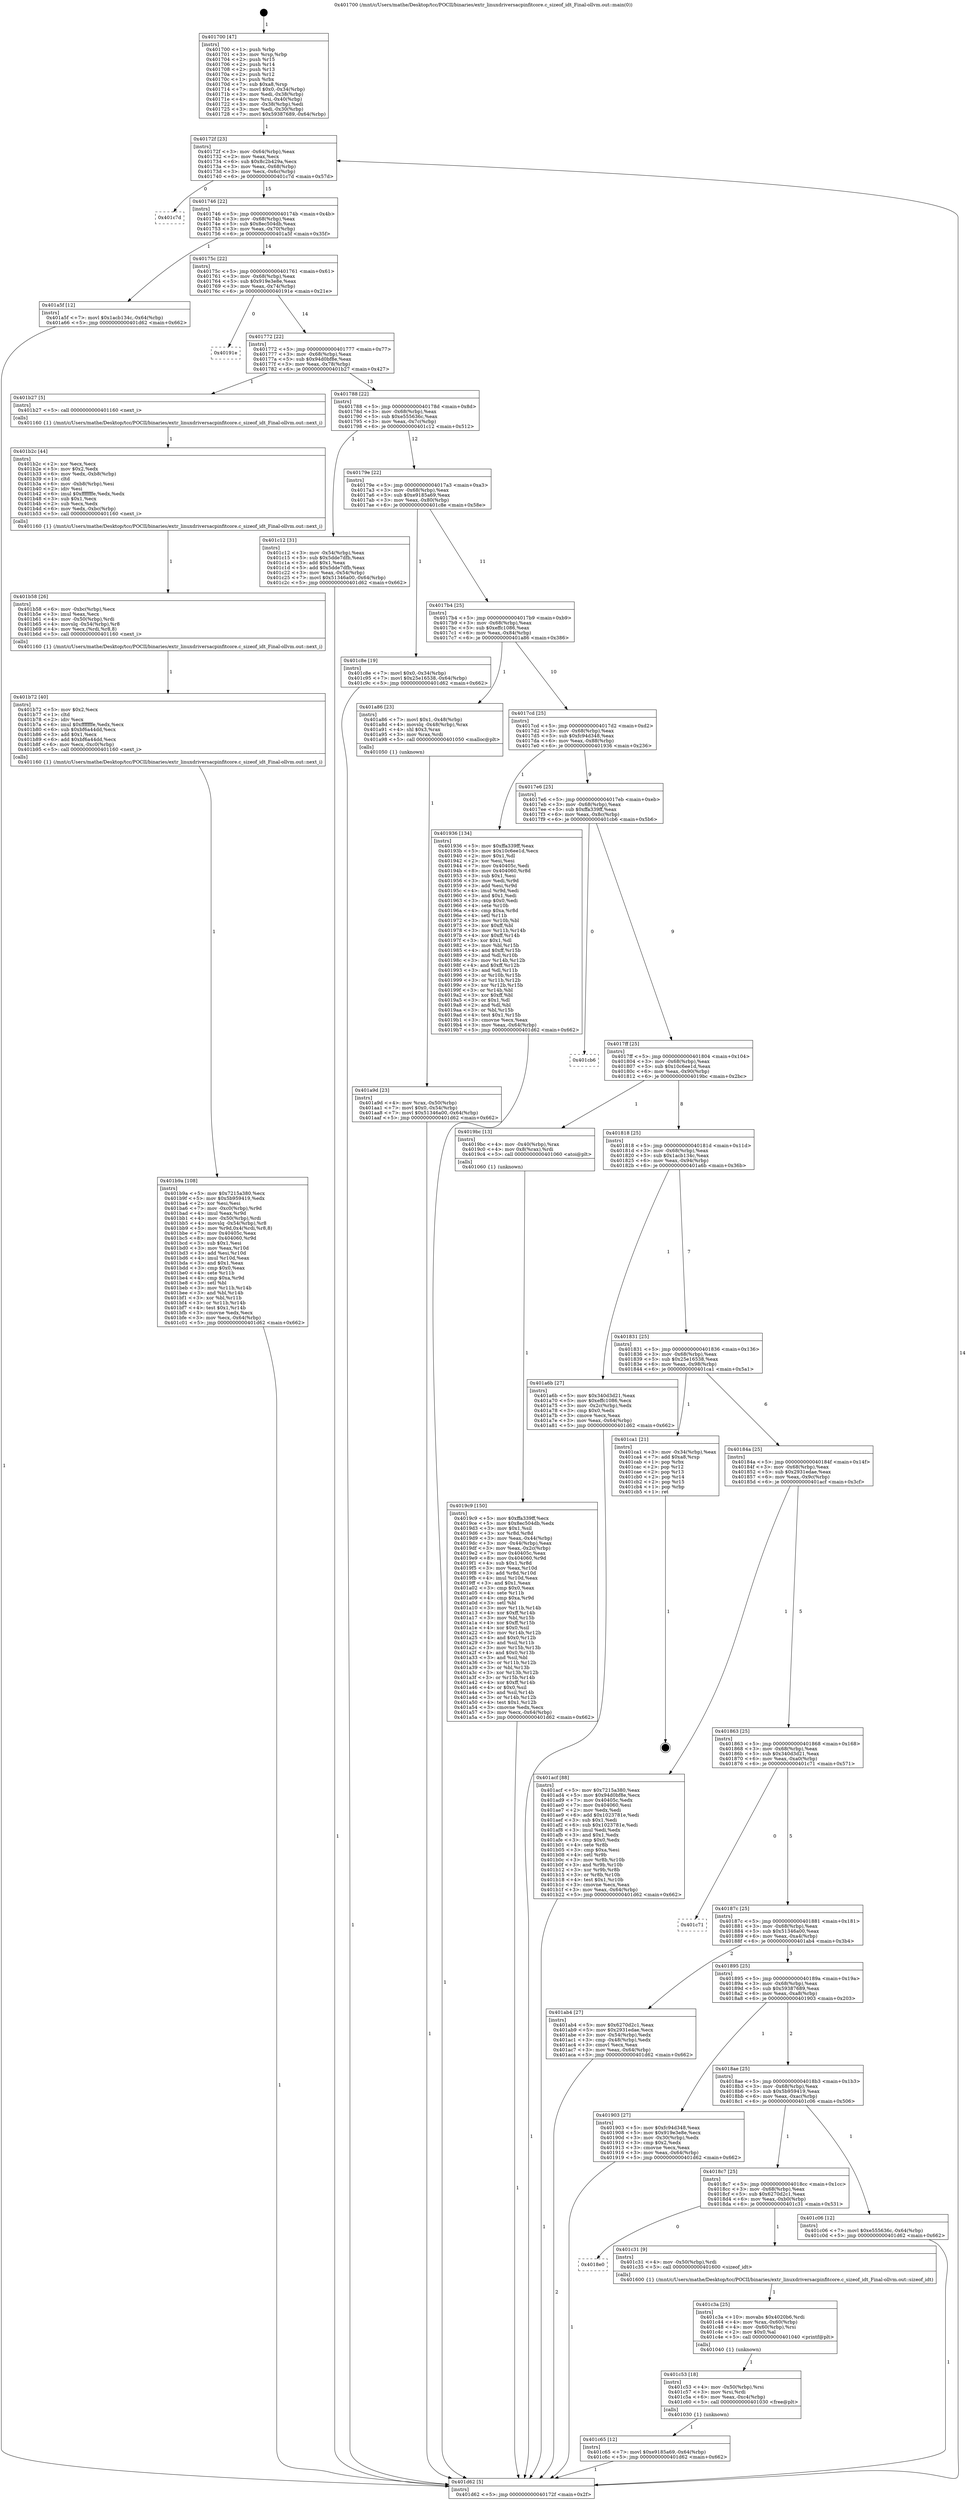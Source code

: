 digraph "0x401700" {
  label = "0x401700 (/mnt/c/Users/mathe/Desktop/tcc/POCII/binaries/extr_linuxdriversacpinfitcore.c_sizeof_idt_Final-ollvm.out::main(0))"
  labelloc = "t"
  node[shape=record]

  Entry [label="",width=0.3,height=0.3,shape=circle,fillcolor=black,style=filled]
  "0x40172f" [label="{
     0x40172f [23]\l
     | [instrs]\l
     &nbsp;&nbsp;0x40172f \<+3\>: mov -0x64(%rbp),%eax\l
     &nbsp;&nbsp;0x401732 \<+2\>: mov %eax,%ecx\l
     &nbsp;&nbsp;0x401734 \<+6\>: sub $0x8c2b429a,%ecx\l
     &nbsp;&nbsp;0x40173a \<+3\>: mov %eax,-0x68(%rbp)\l
     &nbsp;&nbsp;0x40173d \<+3\>: mov %ecx,-0x6c(%rbp)\l
     &nbsp;&nbsp;0x401740 \<+6\>: je 0000000000401c7d \<main+0x57d\>\l
  }"]
  "0x401c7d" [label="{
     0x401c7d\l
  }", style=dashed]
  "0x401746" [label="{
     0x401746 [22]\l
     | [instrs]\l
     &nbsp;&nbsp;0x401746 \<+5\>: jmp 000000000040174b \<main+0x4b\>\l
     &nbsp;&nbsp;0x40174b \<+3\>: mov -0x68(%rbp),%eax\l
     &nbsp;&nbsp;0x40174e \<+5\>: sub $0x8ec504db,%eax\l
     &nbsp;&nbsp;0x401753 \<+3\>: mov %eax,-0x70(%rbp)\l
     &nbsp;&nbsp;0x401756 \<+6\>: je 0000000000401a5f \<main+0x35f\>\l
  }"]
  Exit [label="",width=0.3,height=0.3,shape=circle,fillcolor=black,style=filled,peripheries=2]
  "0x401a5f" [label="{
     0x401a5f [12]\l
     | [instrs]\l
     &nbsp;&nbsp;0x401a5f \<+7\>: movl $0x1acb134c,-0x64(%rbp)\l
     &nbsp;&nbsp;0x401a66 \<+5\>: jmp 0000000000401d62 \<main+0x662\>\l
  }"]
  "0x40175c" [label="{
     0x40175c [22]\l
     | [instrs]\l
     &nbsp;&nbsp;0x40175c \<+5\>: jmp 0000000000401761 \<main+0x61\>\l
     &nbsp;&nbsp;0x401761 \<+3\>: mov -0x68(%rbp),%eax\l
     &nbsp;&nbsp;0x401764 \<+5\>: sub $0x919e3e8e,%eax\l
     &nbsp;&nbsp;0x401769 \<+3\>: mov %eax,-0x74(%rbp)\l
     &nbsp;&nbsp;0x40176c \<+6\>: je 000000000040191e \<main+0x21e\>\l
  }"]
  "0x401c65" [label="{
     0x401c65 [12]\l
     | [instrs]\l
     &nbsp;&nbsp;0x401c65 \<+7\>: movl $0xe9185a69,-0x64(%rbp)\l
     &nbsp;&nbsp;0x401c6c \<+5\>: jmp 0000000000401d62 \<main+0x662\>\l
  }"]
  "0x40191e" [label="{
     0x40191e\l
  }", style=dashed]
  "0x401772" [label="{
     0x401772 [22]\l
     | [instrs]\l
     &nbsp;&nbsp;0x401772 \<+5\>: jmp 0000000000401777 \<main+0x77\>\l
     &nbsp;&nbsp;0x401777 \<+3\>: mov -0x68(%rbp),%eax\l
     &nbsp;&nbsp;0x40177a \<+5\>: sub $0x94d0bf8e,%eax\l
     &nbsp;&nbsp;0x40177f \<+3\>: mov %eax,-0x78(%rbp)\l
     &nbsp;&nbsp;0x401782 \<+6\>: je 0000000000401b27 \<main+0x427\>\l
  }"]
  "0x401c53" [label="{
     0x401c53 [18]\l
     | [instrs]\l
     &nbsp;&nbsp;0x401c53 \<+4\>: mov -0x50(%rbp),%rsi\l
     &nbsp;&nbsp;0x401c57 \<+3\>: mov %rsi,%rdi\l
     &nbsp;&nbsp;0x401c5a \<+6\>: mov %eax,-0xc4(%rbp)\l
     &nbsp;&nbsp;0x401c60 \<+5\>: call 0000000000401030 \<free@plt\>\l
     | [calls]\l
     &nbsp;&nbsp;0x401030 \{1\} (unknown)\l
  }"]
  "0x401b27" [label="{
     0x401b27 [5]\l
     | [instrs]\l
     &nbsp;&nbsp;0x401b27 \<+5\>: call 0000000000401160 \<next_i\>\l
     | [calls]\l
     &nbsp;&nbsp;0x401160 \{1\} (/mnt/c/Users/mathe/Desktop/tcc/POCII/binaries/extr_linuxdriversacpinfitcore.c_sizeof_idt_Final-ollvm.out::next_i)\l
  }"]
  "0x401788" [label="{
     0x401788 [22]\l
     | [instrs]\l
     &nbsp;&nbsp;0x401788 \<+5\>: jmp 000000000040178d \<main+0x8d\>\l
     &nbsp;&nbsp;0x40178d \<+3\>: mov -0x68(%rbp),%eax\l
     &nbsp;&nbsp;0x401790 \<+5\>: sub $0xe555636c,%eax\l
     &nbsp;&nbsp;0x401795 \<+3\>: mov %eax,-0x7c(%rbp)\l
     &nbsp;&nbsp;0x401798 \<+6\>: je 0000000000401c12 \<main+0x512\>\l
  }"]
  "0x401c3a" [label="{
     0x401c3a [25]\l
     | [instrs]\l
     &nbsp;&nbsp;0x401c3a \<+10\>: movabs $0x4020b6,%rdi\l
     &nbsp;&nbsp;0x401c44 \<+4\>: mov %rax,-0x60(%rbp)\l
     &nbsp;&nbsp;0x401c48 \<+4\>: mov -0x60(%rbp),%rsi\l
     &nbsp;&nbsp;0x401c4c \<+2\>: mov $0x0,%al\l
     &nbsp;&nbsp;0x401c4e \<+5\>: call 0000000000401040 \<printf@plt\>\l
     | [calls]\l
     &nbsp;&nbsp;0x401040 \{1\} (unknown)\l
  }"]
  "0x401c12" [label="{
     0x401c12 [31]\l
     | [instrs]\l
     &nbsp;&nbsp;0x401c12 \<+3\>: mov -0x54(%rbp),%eax\l
     &nbsp;&nbsp;0x401c15 \<+5\>: sub $0x5dde7dfb,%eax\l
     &nbsp;&nbsp;0x401c1a \<+3\>: add $0x1,%eax\l
     &nbsp;&nbsp;0x401c1d \<+5\>: add $0x5dde7dfb,%eax\l
     &nbsp;&nbsp;0x401c22 \<+3\>: mov %eax,-0x54(%rbp)\l
     &nbsp;&nbsp;0x401c25 \<+7\>: movl $0x51346a00,-0x64(%rbp)\l
     &nbsp;&nbsp;0x401c2c \<+5\>: jmp 0000000000401d62 \<main+0x662\>\l
  }"]
  "0x40179e" [label="{
     0x40179e [22]\l
     | [instrs]\l
     &nbsp;&nbsp;0x40179e \<+5\>: jmp 00000000004017a3 \<main+0xa3\>\l
     &nbsp;&nbsp;0x4017a3 \<+3\>: mov -0x68(%rbp),%eax\l
     &nbsp;&nbsp;0x4017a6 \<+5\>: sub $0xe9185a69,%eax\l
     &nbsp;&nbsp;0x4017ab \<+3\>: mov %eax,-0x80(%rbp)\l
     &nbsp;&nbsp;0x4017ae \<+6\>: je 0000000000401c8e \<main+0x58e\>\l
  }"]
  "0x4018e0" [label="{
     0x4018e0\l
  }", style=dashed]
  "0x401c8e" [label="{
     0x401c8e [19]\l
     | [instrs]\l
     &nbsp;&nbsp;0x401c8e \<+7\>: movl $0x0,-0x34(%rbp)\l
     &nbsp;&nbsp;0x401c95 \<+7\>: movl $0x25e16538,-0x64(%rbp)\l
     &nbsp;&nbsp;0x401c9c \<+5\>: jmp 0000000000401d62 \<main+0x662\>\l
  }"]
  "0x4017b4" [label="{
     0x4017b4 [25]\l
     | [instrs]\l
     &nbsp;&nbsp;0x4017b4 \<+5\>: jmp 00000000004017b9 \<main+0xb9\>\l
     &nbsp;&nbsp;0x4017b9 \<+3\>: mov -0x68(%rbp),%eax\l
     &nbsp;&nbsp;0x4017bc \<+5\>: sub $0xeffc1086,%eax\l
     &nbsp;&nbsp;0x4017c1 \<+6\>: mov %eax,-0x84(%rbp)\l
     &nbsp;&nbsp;0x4017c7 \<+6\>: je 0000000000401a86 \<main+0x386\>\l
  }"]
  "0x401c31" [label="{
     0x401c31 [9]\l
     | [instrs]\l
     &nbsp;&nbsp;0x401c31 \<+4\>: mov -0x50(%rbp),%rdi\l
     &nbsp;&nbsp;0x401c35 \<+5\>: call 0000000000401600 \<sizeof_idt\>\l
     | [calls]\l
     &nbsp;&nbsp;0x401600 \{1\} (/mnt/c/Users/mathe/Desktop/tcc/POCII/binaries/extr_linuxdriversacpinfitcore.c_sizeof_idt_Final-ollvm.out::sizeof_idt)\l
  }"]
  "0x401a86" [label="{
     0x401a86 [23]\l
     | [instrs]\l
     &nbsp;&nbsp;0x401a86 \<+7\>: movl $0x1,-0x48(%rbp)\l
     &nbsp;&nbsp;0x401a8d \<+4\>: movslq -0x48(%rbp),%rax\l
     &nbsp;&nbsp;0x401a91 \<+4\>: shl $0x3,%rax\l
     &nbsp;&nbsp;0x401a95 \<+3\>: mov %rax,%rdi\l
     &nbsp;&nbsp;0x401a98 \<+5\>: call 0000000000401050 \<malloc@plt\>\l
     | [calls]\l
     &nbsp;&nbsp;0x401050 \{1\} (unknown)\l
  }"]
  "0x4017cd" [label="{
     0x4017cd [25]\l
     | [instrs]\l
     &nbsp;&nbsp;0x4017cd \<+5\>: jmp 00000000004017d2 \<main+0xd2\>\l
     &nbsp;&nbsp;0x4017d2 \<+3\>: mov -0x68(%rbp),%eax\l
     &nbsp;&nbsp;0x4017d5 \<+5\>: sub $0xfc94d348,%eax\l
     &nbsp;&nbsp;0x4017da \<+6\>: mov %eax,-0x88(%rbp)\l
     &nbsp;&nbsp;0x4017e0 \<+6\>: je 0000000000401936 \<main+0x236\>\l
  }"]
  "0x4018c7" [label="{
     0x4018c7 [25]\l
     | [instrs]\l
     &nbsp;&nbsp;0x4018c7 \<+5\>: jmp 00000000004018cc \<main+0x1cc\>\l
     &nbsp;&nbsp;0x4018cc \<+3\>: mov -0x68(%rbp),%eax\l
     &nbsp;&nbsp;0x4018cf \<+5\>: sub $0x6270d2c1,%eax\l
     &nbsp;&nbsp;0x4018d4 \<+6\>: mov %eax,-0xb0(%rbp)\l
     &nbsp;&nbsp;0x4018da \<+6\>: je 0000000000401c31 \<main+0x531\>\l
  }"]
  "0x401936" [label="{
     0x401936 [134]\l
     | [instrs]\l
     &nbsp;&nbsp;0x401936 \<+5\>: mov $0xffa339ff,%eax\l
     &nbsp;&nbsp;0x40193b \<+5\>: mov $0x10c6ee1d,%ecx\l
     &nbsp;&nbsp;0x401940 \<+2\>: mov $0x1,%dl\l
     &nbsp;&nbsp;0x401942 \<+2\>: xor %esi,%esi\l
     &nbsp;&nbsp;0x401944 \<+7\>: mov 0x40405c,%edi\l
     &nbsp;&nbsp;0x40194b \<+8\>: mov 0x404060,%r8d\l
     &nbsp;&nbsp;0x401953 \<+3\>: sub $0x1,%esi\l
     &nbsp;&nbsp;0x401956 \<+3\>: mov %edi,%r9d\l
     &nbsp;&nbsp;0x401959 \<+3\>: add %esi,%r9d\l
     &nbsp;&nbsp;0x40195c \<+4\>: imul %r9d,%edi\l
     &nbsp;&nbsp;0x401960 \<+3\>: and $0x1,%edi\l
     &nbsp;&nbsp;0x401963 \<+3\>: cmp $0x0,%edi\l
     &nbsp;&nbsp;0x401966 \<+4\>: sete %r10b\l
     &nbsp;&nbsp;0x40196a \<+4\>: cmp $0xa,%r8d\l
     &nbsp;&nbsp;0x40196e \<+4\>: setl %r11b\l
     &nbsp;&nbsp;0x401972 \<+3\>: mov %r10b,%bl\l
     &nbsp;&nbsp;0x401975 \<+3\>: xor $0xff,%bl\l
     &nbsp;&nbsp;0x401978 \<+3\>: mov %r11b,%r14b\l
     &nbsp;&nbsp;0x40197b \<+4\>: xor $0xff,%r14b\l
     &nbsp;&nbsp;0x40197f \<+3\>: xor $0x1,%dl\l
     &nbsp;&nbsp;0x401982 \<+3\>: mov %bl,%r15b\l
     &nbsp;&nbsp;0x401985 \<+4\>: and $0xff,%r15b\l
     &nbsp;&nbsp;0x401989 \<+3\>: and %dl,%r10b\l
     &nbsp;&nbsp;0x40198c \<+3\>: mov %r14b,%r12b\l
     &nbsp;&nbsp;0x40198f \<+4\>: and $0xff,%r12b\l
     &nbsp;&nbsp;0x401993 \<+3\>: and %dl,%r11b\l
     &nbsp;&nbsp;0x401996 \<+3\>: or %r10b,%r15b\l
     &nbsp;&nbsp;0x401999 \<+3\>: or %r11b,%r12b\l
     &nbsp;&nbsp;0x40199c \<+3\>: xor %r12b,%r15b\l
     &nbsp;&nbsp;0x40199f \<+3\>: or %r14b,%bl\l
     &nbsp;&nbsp;0x4019a2 \<+3\>: xor $0xff,%bl\l
     &nbsp;&nbsp;0x4019a5 \<+3\>: or $0x1,%dl\l
     &nbsp;&nbsp;0x4019a8 \<+2\>: and %dl,%bl\l
     &nbsp;&nbsp;0x4019aa \<+3\>: or %bl,%r15b\l
     &nbsp;&nbsp;0x4019ad \<+4\>: test $0x1,%r15b\l
     &nbsp;&nbsp;0x4019b1 \<+3\>: cmovne %ecx,%eax\l
     &nbsp;&nbsp;0x4019b4 \<+3\>: mov %eax,-0x64(%rbp)\l
     &nbsp;&nbsp;0x4019b7 \<+5\>: jmp 0000000000401d62 \<main+0x662\>\l
  }"]
  "0x4017e6" [label="{
     0x4017e6 [25]\l
     | [instrs]\l
     &nbsp;&nbsp;0x4017e6 \<+5\>: jmp 00000000004017eb \<main+0xeb\>\l
     &nbsp;&nbsp;0x4017eb \<+3\>: mov -0x68(%rbp),%eax\l
     &nbsp;&nbsp;0x4017ee \<+5\>: sub $0xffa339ff,%eax\l
     &nbsp;&nbsp;0x4017f3 \<+6\>: mov %eax,-0x8c(%rbp)\l
     &nbsp;&nbsp;0x4017f9 \<+6\>: je 0000000000401cb6 \<main+0x5b6\>\l
  }"]
  "0x401c06" [label="{
     0x401c06 [12]\l
     | [instrs]\l
     &nbsp;&nbsp;0x401c06 \<+7\>: movl $0xe555636c,-0x64(%rbp)\l
     &nbsp;&nbsp;0x401c0d \<+5\>: jmp 0000000000401d62 \<main+0x662\>\l
  }"]
  "0x401cb6" [label="{
     0x401cb6\l
  }", style=dashed]
  "0x4017ff" [label="{
     0x4017ff [25]\l
     | [instrs]\l
     &nbsp;&nbsp;0x4017ff \<+5\>: jmp 0000000000401804 \<main+0x104\>\l
     &nbsp;&nbsp;0x401804 \<+3\>: mov -0x68(%rbp),%eax\l
     &nbsp;&nbsp;0x401807 \<+5\>: sub $0x10c6ee1d,%eax\l
     &nbsp;&nbsp;0x40180c \<+6\>: mov %eax,-0x90(%rbp)\l
     &nbsp;&nbsp;0x401812 \<+6\>: je 00000000004019bc \<main+0x2bc\>\l
  }"]
  "0x401b9a" [label="{
     0x401b9a [108]\l
     | [instrs]\l
     &nbsp;&nbsp;0x401b9a \<+5\>: mov $0x7215a380,%ecx\l
     &nbsp;&nbsp;0x401b9f \<+5\>: mov $0x5b959419,%edx\l
     &nbsp;&nbsp;0x401ba4 \<+2\>: xor %esi,%esi\l
     &nbsp;&nbsp;0x401ba6 \<+7\>: mov -0xc0(%rbp),%r9d\l
     &nbsp;&nbsp;0x401bad \<+4\>: imul %eax,%r9d\l
     &nbsp;&nbsp;0x401bb1 \<+4\>: mov -0x50(%rbp),%rdi\l
     &nbsp;&nbsp;0x401bb5 \<+4\>: movslq -0x54(%rbp),%r8\l
     &nbsp;&nbsp;0x401bb9 \<+5\>: mov %r9d,0x4(%rdi,%r8,8)\l
     &nbsp;&nbsp;0x401bbe \<+7\>: mov 0x40405c,%eax\l
     &nbsp;&nbsp;0x401bc5 \<+8\>: mov 0x404060,%r9d\l
     &nbsp;&nbsp;0x401bcd \<+3\>: sub $0x1,%esi\l
     &nbsp;&nbsp;0x401bd0 \<+3\>: mov %eax,%r10d\l
     &nbsp;&nbsp;0x401bd3 \<+3\>: add %esi,%r10d\l
     &nbsp;&nbsp;0x401bd6 \<+4\>: imul %r10d,%eax\l
     &nbsp;&nbsp;0x401bda \<+3\>: and $0x1,%eax\l
     &nbsp;&nbsp;0x401bdd \<+3\>: cmp $0x0,%eax\l
     &nbsp;&nbsp;0x401be0 \<+4\>: sete %r11b\l
     &nbsp;&nbsp;0x401be4 \<+4\>: cmp $0xa,%r9d\l
     &nbsp;&nbsp;0x401be8 \<+3\>: setl %bl\l
     &nbsp;&nbsp;0x401beb \<+3\>: mov %r11b,%r14b\l
     &nbsp;&nbsp;0x401bee \<+3\>: and %bl,%r14b\l
     &nbsp;&nbsp;0x401bf1 \<+3\>: xor %bl,%r11b\l
     &nbsp;&nbsp;0x401bf4 \<+3\>: or %r11b,%r14b\l
     &nbsp;&nbsp;0x401bf7 \<+4\>: test $0x1,%r14b\l
     &nbsp;&nbsp;0x401bfb \<+3\>: cmovne %edx,%ecx\l
     &nbsp;&nbsp;0x401bfe \<+3\>: mov %ecx,-0x64(%rbp)\l
     &nbsp;&nbsp;0x401c01 \<+5\>: jmp 0000000000401d62 \<main+0x662\>\l
  }"]
  "0x4019bc" [label="{
     0x4019bc [13]\l
     | [instrs]\l
     &nbsp;&nbsp;0x4019bc \<+4\>: mov -0x40(%rbp),%rax\l
     &nbsp;&nbsp;0x4019c0 \<+4\>: mov 0x8(%rax),%rdi\l
     &nbsp;&nbsp;0x4019c4 \<+5\>: call 0000000000401060 \<atoi@plt\>\l
     | [calls]\l
     &nbsp;&nbsp;0x401060 \{1\} (unknown)\l
  }"]
  "0x401818" [label="{
     0x401818 [25]\l
     | [instrs]\l
     &nbsp;&nbsp;0x401818 \<+5\>: jmp 000000000040181d \<main+0x11d\>\l
     &nbsp;&nbsp;0x40181d \<+3\>: mov -0x68(%rbp),%eax\l
     &nbsp;&nbsp;0x401820 \<+5\>: sub $0x1acb134c,%eax\l
     &nbsp;&nbsp;0x401825 \<+6\>: mov %eax,-0x94(%rbp)\l
     &nbsp;&nbsp;0x40182b \<+6\>: je 0000000000401a6b \<main+0x36b\>\l
  }"]
  "0x401b72" [label="{
     0x401b72 [40]\l
     | [instrs]\l
     &nbsp;&nbsp;0x401b72 \<+5\>: mov $0x2,%ecx\l
     &nbsp;&nbsp;0x401b77 \<+1\>: cltd\l
     &nbsp;&nbsp;0x401b78 \<+2\>: idiv %ecx\l
     &nbsp;&nbsp;0x401b7a \<+6\>: imul $0xfffffffe,%edx,%ecx\l
     &nbsp;&nbsp;0x401b80 \<+6\>: sub $0xbf6a44dd,%ecx\l
     &nbsp;&nbsp;0x401b86 \<+3\>: add $0x1,%ecx\l
     &nbsp;&nbsp;0x401b89 \<+6\>: add $0xbf6a44dd,%ecx\l
     &nbsp;&nbsp;0x401b8f \<+6\>: mov %ecx,-0xc0(%rbp)\l
     &nbsp;&nbsp;0x401b95 \<+5\>: call 0000000000401160 \<next_i\>\l
     | [calls]\l
     &nbsp;&nbsp;0x401160 \{1\} (/mnt/c/Users/mathe/Desktop/tcc/POCII/binaries/extr_linuxdriversacpinfitcore.c_sizeof_idt_Final-ollvm.out::next_i)\l
  }"]
  "0x401a6b" [label="{
     0x401a6b [27]\l
     | [instrs]\l
     &nbsp;&nbsp;0x401a6b \<+5\>: mov $0x340d3d21,%eax\l
     &nbsp;&nbsp;0x401a70 \<+5\>: mov $0xeffc1086,%ecx\l
     &nbsp;&nbsp;0x401a75 \<+3\>: mov -0x2c(%rbp),%edx\l
     &nbsp;&nbsp;0x401a78 \<+3\>: cmp $0x0,%edx\l
     &nbsp;&nbsp;0x401a7b \<+3\>: cmove %ecx,%eax\l
     &nbsp;&nbsp;0x401a7e \<+3\>: mov %eax,-0x64(%rbp)\l
     &nbsp;&nbsp;0x401a81 \<+5\>: jmp 0000000000401d62 \<main+0x662\>\l
  }"]
  "0x401831" [label="{
     0x401831 [25]\l
     | [instrs]\l
     &nbsp;&nbsp;0x401831 \<+5\>: jmp 0000000000401836 \<main+0x136\>\l
     &nbsp;&nbsp;0x401836 \<+3\>: mov -0x68(%rbp),%eax\l
     &nbsp;&nbsp;0x401839 \<+5\>: sub $0x25e16538,%eax\l
     &nbsp;&nbsp;0x40183e \<+6\>: mov %eax,-0x98(%rbp)\l
     &nbsp;&nbsp;0x401844 \<+6\>: je 0000000000401ca1 \<main+0x5a1\>\l
  }"]
  "0x401b58" [label="{
     0x401b58 [26]\l
     | [instrs]\l
     &nbsp;&nbsp;0x401b58 \<+6\>: mov -0xbc(%rbp),%ecx\l
     &nbsp;&nbsp;0x401b5e \<+3\>: imul %eax,%ecx\l
     &nbsp;&nbsp;0x401b61 \<+4\>: mov -0x50(%rbp),%rdi\l
     &nbsp;&nbsp;0x401b65 \<+4\>: movslq -0x54(%rbp),%r8\l
     &nbsp;&nbsp;0x401b69 \<+4\>: mov %ecx,(%rdi,%r8,8)\l
     &nbsp;&nbsp;0x401b6d \<+5\>: call 0000000000401160 \<next_i\>\l
     | [calls]\l
     &nbsp;&nbsp;0x401160 \{1\} (/mnt/c/Users/mathe/Desktop/tcc/POCII/binaries/extr_linuxdriversacpinfitcore.c_sizeof_idt_Final-ollvm.out::next_i)\l
  }"]
  "0x401ca1" [label="{
     0x401ca1 [21]\l
     | [instrs]\l
     &nbsp;&nbsp;0x401ca1 \<+3\>: mov -0x34(%rbp),%eax\l
     &nbsp;&nbsp;0x401ca4 \<+7\>: add $0xa8,%rsp\l
     &nbsp;&nbsp;0x401cab \<+1\>: pop %rbx\l
     &nbsp;&nbsp;0x401cac \<+2\>: pop %r12\l
     &nbsp;&nbsp;0x401cae \<+2\>: pop %r13\l
     &nbsp;&nbsp;0x401cb0 \<+2\>: pop %r14\l
     &nbsp;&nbsp;0x401cb2 \<+2\>: pop %r15\l
     &nbsp;&nbsp;0x401cb4 \<+1\>: pop %rbp\l
     &nbsp;&nbsp;0x401cb5 \<+1\>: ret\l
  }"]
  "0x40184a" [label="{
     0x40184a [25]\l
     | [instrs]\l
     &nbsp;&nbsp;0x40184a \<+5\>: jmp 000000000040184f \<main+0x14f\>\l
     &nbsp;&nbsp;0x40184f \<+3\>: mov -0x68(%rbp),%eax\l
     &nbsp;&nbsp;0x401852 \<+5\>: sub $0x2931edae,%eax\l
     &nbsp;&nbsp;0x401857 \<+6\>: mov %eax,-0x9c(%rbp)\l
     &nbsp;&nbsp;0x40185d \<+6\>: je 0000000000401acf \<main+0x3cf\>\l
  }"]
  "0x401b2c" [label="{
     0x401b2c [44]\l
     | [instrs]\l
     &nbsp;&nbsp;0x401b2c \<+2\>: xor %ecx,%ecx\l
     &nbsp;&nbsp;0x401b2e \<+5\>: mov $0x2,%edx\l
     &nbsp;&nbsp;0x401b33 \<+6\>: mov %edx,-0xb8(%rbp)\l
     &nbsp;&nbsp;0x401b39 \<+1\>: cltd\l
     &nbsp;&nbsp;0x401b3a \<+6\>: mov -0xb8(%rbp),%esi\l
     &nbsp;&nbsp;0x401b40 \<+2\>: idiv %esi\l
     &nbsp;&nbsp;0x401b42 \<+6\>: imul $0xfffffffe,%edx,%edx\l
     &nbsp;&nbsp;0x401b48 \<+3\>: sub $0x1,%ecx\l
     &nbsp;&nbsp;0x401b4b \<+2\>: sub %ecx,%edx\l
     &nbsp;&nbsp;0x401b4d \<+6\>: mov %edx,-0xbc(%rbp)\l
     &nbsp;&nbsp;0x401b53 \<+5\>: call 0000000000401160 \<next_i\>\l
     | [calls]\l
     &nbsp;&nbsp;0x401160 \{1\} (/mnt/c/Users/mathe/Desktop/tcc/POCII/binaries/extr_linuxdriversacpinfitcore.c_sizeof_idt_Final-ollvm.out::next_i)\l
  }"]
  "0x401acf" [label="{
     0x401acf [88]\l
     | [instrs]\l
     &nbsp;&nbsp;0x401acf \<+5\>: mov $0x7215a380,%eax\l
     &nbsp;&nbsp;0x401ad4 \<+5\>: mov $0x94d0bf8e,%ecx\l
     &nbsp;&nbsp;0x401ad9 \<+7\>: mov 0x40405c,%edx\l
     &nbsp;&nbsp;0x401ae0 \<+7\>: mov 0x404060,%esi\l
     &nbsp;&nbsp;0x401ae7 \<+2\>: mov %edx,%edi\l
     &nbsp;&nbsp;0x401ae9 \<+6\>: add $0x1023781e,%edi\l
     &nbsp;&nbsp;0x401aef \<+3\>: sub $0x1,%edi\l
     &nbsp;&nbsp;0x401af2 \<+6\>: sub $0x1023781e,%edi\l
     &nbsp;&nbsp;0x401af8 \<+3\>: imul %edi,%edx\l
     &nbsp;&nbsp;0x401afb \<+3\>: and $0x1,%edx\l
     &nbsp;&nbsp;0x401afe \<+3\>: cmp $0x0,%edx\l
     &nbsp;&nbsp;0x401b01 \<+4\>: sete %r8b\l
     &nbsp;&nbsp;0x401b05 \<+3\>: cmp $0xa,%esi\l
     &nbsp;&nbsp;0x401b08 \<+4\>: setl %r9b\l
     &nbsp;&nbsp;0x401b0c \<+3\>: mov %r8b,%r10b\l
     &nbsp;&nbsp;0x401b0f \<+3\>: and %r9b,%r10b\l
     &nbsp;&nbsp;0x401b12 \<+3\>: xor %r9b,%r8b\l
     &nbsp;&nbsp;0x401b15 \<+3\>: or %r8b,%r10b\l
     &nbsp;&nbsp;0x401b18 \<+4\>: test $0x1,%r10b\l
     &nbsp;&nbsp;0x401b1c \<+3\>: cmovne %ecx,%eax\l
     &nbsp;&nbsp;0x401b1f \<+3\>: mov %eax,-0x64(%rbp)\l
     &nbsp;&nbsp;0x401b22 \<+5\>: jmp 0000000000401d62 \<main+0x662\>\l
  }"]
  "0x401863" [label="{
     0x401863 [25]\l
     | [instrs]\l
     &nbsp;&nbsp;0x401863 \<+5\>: jmp 0000000000401868 \<main+0x168\>\l
     &nbsp;&nbsp;0x401868 \<+3\>: mov -0x68(%rbp),%eax\l
     &nbsp;&nbsp;0x40186b \<+5\>: sub $0x340d3d21,%eax\l
     &nbsp;&nbsp;0x401870 \<+6\>: mov %eax,-0xa0(%rbp)\l
     &nbsp;&nbsp;0x401876 \<+6\>: je 0000000000401c71 \<main+0x571\>\l
  }"]
  "0x401a9d" [label="{
     0x401a9d [23]\l
     | [instrs]\l
     &nbsp;&nbsp;0x401a9d \<+4\>: mov %rax,-0x50(%rbp)\l
     &nbsp;&nbsp;0x401aa1 \<+7\>: movl $0x0,-0x54(%rbp)\l
     &nbsp;&nbsp;0x401aa8 \<+7\>: movl $0x51346a00,-0x64(%rbp)\l
     &nbsp;&nbsp;0x401aaf \<+5\>: jmp 0000000000401d62 \<main+0x662\>\l
  }"]
  "0x401c71" [label="{
     0x401c71\l
  }", style=dashed]
  "0x40187c" [label="{
     0x40187c [25]\l
     | [instrs]\l
     &nbsp;&nbsp;0x40187c \<+5\>: jmp 0000000000401881 \<main+0x181\>\l
     &nbsp;&nbsp;0x401881 \<+3\>: mov -0x68(%rbp),%eax\l
     &nbsp;&nbsp;0x401884 \<+5\>: sub $0x51346a00,%eax\l
     &nbsp;&nbsp;0x401889 \<+6\>: mov %eax,-0xa4(%rbp)\l
     &nbsp;&nbsp;0x40188f \<+6\>: je 0000000000401ab4 \<main+0x3b4\>\l
  }"]
  "0x4019c9" [label="{
     0x4019c9 [150]\l
     | [instrs]\l
     &nbsp;&nbsp;0x4019c9 \<+5\>: mov $0xffa339ff,%ecx\l
     &nbsp;&nbsp;0x4019ce \<+5\>: mov $0x8ec504db,%edx\l
     &nbsp;&nbsp;0x4019d3 \<+3\>: mov $0x1,%sil\l
     &nbsp;&nbsp;0x4019d6 \<+3\>: xor %r8d,%r8d\l
     &nbsp;&nbsp;0x4019d9 \<+3\>: mov %eax,-0x44(%rbp)\l
     &nbsp;&nbsp;0x4019dc \<+3\>: mov -0x44(%rbp),%eax\l
     &nbsp;&nbsp;0x4019df \<+3\>: mov %eax,-0x2c(%rbp)\l
     &nbsp;&nbsp;0x4019e2 \<+7\>: mov 0x40405c,%eax\l
     &nbsp;&nbsp;0x4019e9 \<+8\>: mov 0x404060,%r9d\l
     &nbsp;&nbsp;0x4019f1 \<+4\>: sub $0x1,%r8d\l
     &nbsp;&nbsp;0x4019f5 \<+3\>: mov %eax,%r10d\l
     &nbsp;&nbsp;0x4019f8 \<+3\>: add %r8d,%r10d\l
     &nbsp;&nbsp;0x4019fb \<+4\>: imul %r10d,%eax\l
     &nbsp;&nbsp;0x4019ff \<+3\>: and $0x1,%eax\l
     &nbsp;&nbsp;0x401a02 \<+3\>: cmp $0x0,%eax\l
     &nbsp;&nbsp;0x401a05 \<+4\>: sete %r11b\l
     &nbsp;&nbsp;0x401a09 \<+4\>: cmp $0xa,%r9d\l
     &nbsp;&nbsp;0x401a0d \<+3\>: setl %bl\l
     &nbsp;&nbsp;0x401a10 \<+3\>: mov %r11b,%r14b\l
     &nbsp;&nbsp;0x401a13 \<+4\>: xor $0xff,%r14b\l
     &nbsp;&nbsp;0x401a17 \<+3\>: mov %bl,%r15b\l
     &nbsp;&nbsp;0x401a1a \<+4\>: xor $0xff,%r15b\l
     &nbsp;&nbsp;0x401a1e \<+4\>: xor $0x0,%sil\l
     &nbsp;&nbsp;0x401a22 \<+3\>: mov %r14b,%r12b\l
     &nbsp;&nbsp;0x401a25 \<+4\>: and $0x0,%r12b\l
     &nbsp;&nbsp;0x401a29 \<+3\>: and %sil,%r11b\l
     &nbsp;&nbsp;0x401a2c \<+3\>: mov %r15b,%r13b\l
     &nbsp;&nbsp;0x401a2f \<+4\>: and $0x0,%r13b\l
     &nbsp;&nbsp;0x401a33 \<+3\>: and %sil,%bl\l
     &nbsp;&nbsp;0x401a36 \<+3\>: or %r11b,%r12b\l
     &nbsp;&nbsp;0x401a39 \<+3\>: or %bl,%r13b\l
     &nbsp;&nbsp;0x401a3c \<+3\>: xor %r13b,%r12b\l
     &nbsp;&nbsp;0x401a3f \<+3\>: or %r15b,%r14b\l
     &nbsp;&nbsp;0x401a42 \<+4\>: xor $0xff,%r14b\l
     &nbsp;&nbsp;0x401a46 \<+4\>: or $0x0,%sil\l
     &nbsp;&nbsp;0x401a4a \<+3\>: and %sil,%r14b\l
     &nbsp;&nbsp;0x401a4d \<+3\>: or %r14b,%r12b\l
     &nbsp;&nbsp;0x401a50 \<+4\>: test $0x1,%r12b\l
     &nbsp;&nbsp;0x401a54 \<+3\>: cmovne %edx,%ecx\l
     &nbsp;&nbsp;0x401a57 \<+3\>: mov %ecx,-0x64(%rbp)\l
     &nbsp;&nbsp;0x401a5a \<+5\>: jmp 0000000000401d62 \<main+0x662\>\l
  }"]
  "0x401ab4" [label="{
     0x401ab4 [27]\l
     | [instrs]\l
     &nbsp;&nbsp;0x401ab4 \<+5\>: mov $0x6270d2c1,%eax\l
     &nbsp;&nbsp;0x401ab9 \<+5\>: mov $0x2931edae,%ecx\l
     &nbsp;&nbsp;0x401abe \<+3\>: mov -0x54(%rbp),%edx\l
     &nbsp;&nbsp;0x401ac1 \<+3\>: cmp -0x48(%rbp),%edx\l
     &nbsp;&nbsp;0x401ac4 \<+3\>: cmovl %ecx,%eax\l
     &nbsp;&nbsp;0x401ac7 \<+3\>: mov %eax,-0x64(%rbp)\l
     &nbsp;&nbsp;0x401aca \<+5\>: jmp 0000000000401d62 \<main+0x662\>\l
  }"]
  "0x401895" [label="{
     0x401895 [25]\l
     | [instrs]\l
     &nbsp;&nbsp;0x401895 \<+5\>: jmp 000000000040189a \<main+0x19a\>\l
     &nbsp;&nbsp;0x40189a \<+3\>: mov -0x68(%rbp),%eax\l
     &nbsp;&nbsp;0x40189d \<+5\>: sub $0x59387689,%eax\l
     &nbsp;&nbsp;0x4018a2 \<+6\>: mov %eax,-0xa8(%rbp)\l
     &nbsp;&nbsp;0x4018a8 \<+6\>: je 0000000000401903 \<main+0x203\>\l
  }"]
  "0x401700" [label="{
     0x401700 [47]\l
     | [instrs]\l
     &nbsp;&nbsp;0x401700 \<+1\>: push %rbp\l
     &nbsp;&nbsp;0x401701 \<+3\>: mov %rsp,%rbp\l
     &nbsp;&nbsp;0x401704 \<+2\>: push %r15\l
     &nbsp;&nbsp;0x401706 \<+2\>: push %r14\l
     &nbsp;&nbsp;0x401708 \<+2\>: push %r13\l
     &nbsp;&nbsp;0x40170a \<+2\>: push %r12\l
     &nbsp;&nbsp;0x40170c \<+1\>: push %rbx\l
     &nbsp;&nbsp;0x40170d \<+7\>: sub $0xa8,%rsp\l
     &nbsp;&nbsp;0x401714 \<+7\>: movl $0x0,-0x34(%rbp)\l
     &nbsp;&nbsp;0x40171b \<+3\>: mov %edi,-0x38(%rbp)\l
     &nbsp;&nbsp;0x40171e \<+4\>: mov %rsi,-0x40(%rbp)\l
     &nbsp;&nbsp;0x401722 \<+3\>: mov -0x38(%rbp),%edi\l
     &nbsp;&nbsp;0x401725 \<+3\>: mov %edi,-0x30(%rbp)\l
     &nbsp;&nbsp;0x401728 \<+7\>: movl $0x59387689,-0x64(%rbp)\l
  }"]
  "0x401903" [label="{
     0x401903 [27]\l
     | [instrs]\l
     &nbsp;&nbsp;0x401903 \<+5\>: mov $0xfc94d348,%eax\l
     &nbsp;&nbsp;0x401908 \<+5\>: mov $0x919e3e8e,%ecx\l
     &nbsp;&nbsp;0x40190d \<+3\>: mov -0x30(%rbp),%edx\l
     &nbsp;&nbsp;0x401910 \<+3\>: cmp $0x2,%edx\l
     &nbsp;&nbsp;0x401913 \<+3\>: cmovne %ecx,%eax\l
     &nbsp;&nbsp;0x401916 \<+3\>: mov %eax,-0x64(%rbp)\l
     &nbsp;&nbsp;0x401919 \<+5\>: jmp 0000000000401d62 \<main+0x662\>\l
  }"]
  "0x4018ae" [label="{
     0x4018ae [25]\l
     | [instrs]\l
     &nbsp;&nbsp;0x4018ae \<+5\>: jmp 00000000004018b3 \<main+0x1b3\>\l
     &nbsp;&nbsp;0x4018b3 \<+3\>: mov -0x68(%rbp),%eax\l
     &nbsp;&nbsp;0x4018b6 \<+5\>: sub $0x5b959419,%eax\l
     &nbsp;&nbsp;0x4018bb \<+6\>: mov %eax,-0xac(%rbp)\l
     &nbsp;&nbsp;0x4018c1 \<+6\>: je 0000000000401c06 \<main+0x506\>\l
  }"]
  "0x401d62" [label="{
     0x401d62 [5]\l
     | [instrs]\l
     &nbsp;&nbsp;0x401d62 \<+5\>: jmp 000000000040172f \<main+0x2f\>\l
  }"]
  Entry -> "0x401700" [label=" 1"]
  "0x40172f" -> "0x401c7d" [label=" 0"]
  "0x40172f" -> "0x401746" [label=" 15"]
  "0x401ca1" -> Exit [label=" 1"]
  "0x401746" -> "0x401a5f" [label=" 1"]
  "0x401746" -> "0x40175c" [label=" 14"]
  "0x401c8e" -> "0x401d62" [label=" 1"]
  "0x40175c" -> "0x40191e" [label=" 0"]
  "0x40175c" -> "0x401772" [label=" 14"]
  "0x401c65" -> "0x401d62" [label=" 1"]
  "0x401772" -> "0x401b27" [label=" 1"]
  "0x401772" -> "0x401788" [label=" 13"]
  "0x401c53" -> "0x401c65" [label=" 1"]
  "0x401788" -> "0x401c12" [label=" 1"]
  "0x401788" -> "0x40179e" [label=" 12"]
  "0x401c3a" -> "0x401c53" [label=" 1"]
  "0x40179e" -> "0x401c8e" [label=" 1"]
  "0x40179e" -> "0x4017b4" [label=" 11"]
  "0x401c31" -> "0x401c3a" [label=" 1"]
  "0x4017b4" -> "0x401a86" [label=" 1"]
  "0x4017b4" -> "0x4017cd" [label=" 10"]
  "0x4018c7" -> "0x4018e0" [label=" 0"]
  "0x4017cd" -> "0x401936" [label=" 1"]
  "0x4017cd" -> "0x4017e6" [label=" 9"]
  "0x4018c7" -> "0x401c31" [label=" 1"]
  "0x4017e6" -> "0x401cb6" [label=" 0"]
  "0x4017e6" -> "0x4017ff" [label=" 9"]
  "0x401c12" -> "0x401d62" [label=" 1"]
  "0x4017ff" -> "0x4019bc" [label=" 1"]
  "0x4017ff" -> "0x401818" [label=" 8"]
  "0x4018ae" -> "0x4018c7" [label=" 1"]
  "0x401818" -> "0x401a6b" [label=" 1"]
  "0x401818" -> "0x401831" [label=" 7"]
  "0x4018ae" -> "0x401c06" [label=" 1"]
  "0x401831" -> "0x401ca1" [label=" 1"]
  "0x401831" -> "0x40184a" [label=" 6"]
  "0x401c06" -> "0x401d62" [label=" 1"]
  "0x40184a" -> "0x401acf" [label=" 1"]
  "0x40184a" -> "0x401863" [label=" 5"]
  "0x401b9a" -> "0x401d62" [label=" 1"]
  "0x401863" -> "0x401c71" [label=" 0"]
  "0x401863" -> "0x40187c" [label=" 5"]
  "0x401b72" -> "0x401b9a" [label=" 1"]
  "0x40187c" -> "0x401ab4" [label=" 2"]
  "0x40187c" -> "0x401895" [label=" 3"]
  "0x401b58" -> "0x401b72" [label=" 1"]
  "0x401895" -> "0x401903" [label=" 1"]
  "0x401895" -> "0x4018ae" [label=" 2"]
  "0x401903" -> "0x401d62" [label=" 1"]
  "0x401700" -> "0x40172f" [label=" 1"]
  "0x401d62" -> "0x40172f" [label=" 14"]
  "0x401936" -> "0x401d62" [label=" 1"]
  "0x4019bc" -> "0x4019c9" [label=" 1"]
  "0x4019c9" -> "0x401d62" [label=" 1"]
  "0x401a5f" -> "0x401d62" [label=" 1"]
  "0x401a6b" -> "0x401d62" [label=" 1"]
  "0x401a86" -> "0x401a9d" [label=" 1"]
  "0x401a9d" -> "0x401d62" [label=" 1"]
  "0x401ab4" -> "0x401d62" [label=" 2"]
  "0x401acf" -> "0x401d62" [label=" 1"]
  "0x401b27" -> "0x401b2c" [label=" 1"]
  "0x401b2c" -> "0x401b58" [label=" 1"]
}
